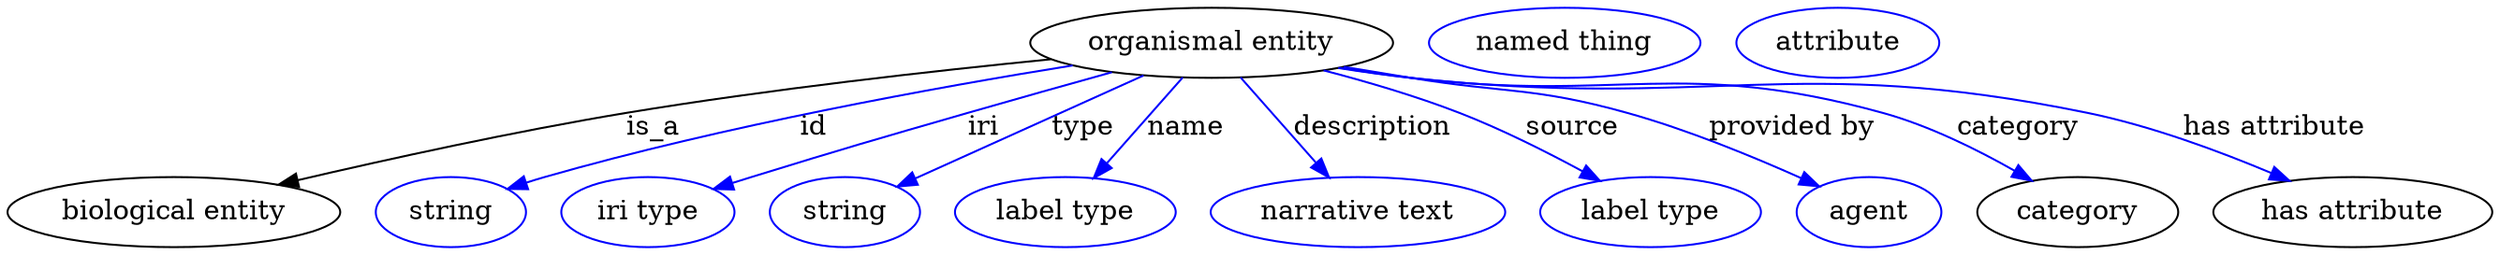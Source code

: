 digraph {
	graph [bb="0,0,1271.6,123"];
	node [label="\N"];
	"organismal entity"	[height=0.5,
		label="organismal entity",
		pos="616.14,105",
		width=2.5817];
	"biological entity"	[height=0.5,
		pos="85.142,18",
		width=2.3651];
	"organismal entity" -> "biological entity"	[label=is_a,
		lp="330.14,61.5",
		pos="e,138.54,32.099 533.71,96.557 473.27,90.572 389.34,81.162 316.14,69 259.01,59.507 194.66,45.283 148.41,34.43"];
	id	[color=blue,
		height=0.5,
		label=string,
		pos="226.14,18",
		width=1.0652];
	"organismal entity" -> id	[color=blue,
		label=id,
		lp="412.14,61.5",
		pos="e,255.15,29.922 544.92,93.347 475.17,82.095 366.25,62.334 274.14,36 271.04,35.113 267.85,34.133 264.65,33.106",
		style=solid];
	iri	[color=blue,
		height=0.5,
		label="iri type",
		pos="327.14,18",
		width=1.2277];
	"organismal entity" -> iri	[color=blue,
		label=iri,
		lp="499.14,61.5",
		pos="e,360.82,29.681 565,89.908 542.34,83.607 515.38,76.029 491.14,69 442.12,54.785 429.93,50.997 381.14,36 377.65,34.926 374.03,33.805 \
370.4,32.674",
		style=solid];
	type	[color=blue,
		height=0.5,
		label=string,
		pos="428.14,18",
		width=1.0652];
	"organismal entity" -> type	[color=blue,
		label=type,
		lp="550.14,61.5",
		pos="e,454.68,31 581.22,88.211 547.88,73.136 497.86,50.52 464.15,35.282",
		style=solid];
	name	[color=blue,
		height=0.5,
		label="label type",
		pos="541.14,18",
		width=1.5707];
	"organismal entity" -> name	[color=blue,
		label=name,
		lp="603.14,61.5",
		pos="e,555.67,35.469 601.32,87.207 590.26,74.669 574.98,57.35 562.59,43.302",
		style=solid];
	description	[color=blue,
		height=0.5,
		label="narrative text",
		pos="691.14,18",
		width=2.0943];
	"organismal entity" -> description	[color=blue,
		label=description,
		lp="698.64,61.5",
		pos="e,676.36,35.758 630.96,87.207 641.95,74.75 657.11,57.573 669.46,43.574",
		style=solid];
	source	[color=blue,
		height=0.5,
		label="label type",
		pos="841.14,18",
		width=1.5707];
	"organismal entity" -> source	[color=blue,
		label=source,
		lp="801.14,61.5",
		pos="e,815.19,34.075 673.52,90.823 695.61,85.07 720.86,77.65 743.14,69 764.77,60.602 787.94,48.916 806.32,38.953",
		style=solid];
	"provided by"	[color=blue,
		height=0.5,
		label=agent,
		pos="953.14,18",
		width=1.0291];
	"organismal entity" -> "provided by"	[color=blue,
		label="provided by",
		lp="913.64,61.5",
		pos="e,927.6,31.267 683.5,92.592 694.73,90.71 706.26,88.79 717.14,87 766.89,78.816 780.57,82.512 829.14,69 860.14,60.378 893.92,46.436 \
918.38,35.461",
		style=solid];
	category	[height=0.5,
		pos="1059.1,18",
		width=1.4263];
	"organismal entity" -> category	[color=blue,
		label=category,
		lp="1028.6,61.5",
		pos="e,1035.8,34.118 681.21,92.136 693.14,90.221 705.49,88.409 717.14,87 824.66,73.998 855.79,97.97 960.14,69 983.74,62.449 1008.3,50.065 \
1027.1,39.262",
		style=solid];
	"has attribute"	[height=0.5,
		pos="1200.1,18",
		width=1.9859];
	"organismal entity" -> "has attribute"	[color=blue,
		label="has attribute",
		lp="1160.1,61.5",
		pos="e,1167.7,34.079 680.64,92.009 692.74,90.083 705.3,88.299 717.14,87 870.65,70.156 912.85,99.993 1064.1,69 1096.7,62.323 1132,49.199 \
1158.4,38.073",
		style=solid];
	"named thing_category"	[color=blue,
		height=0.5,
		label="named thing",
		pos="796.14,105",
		width=1.9318];
	"organismal entity_has attribute"	[color=blue,
		height=0.5,
		label=attribute,
		pos="936.14,105",
		width=1.4443];
}
